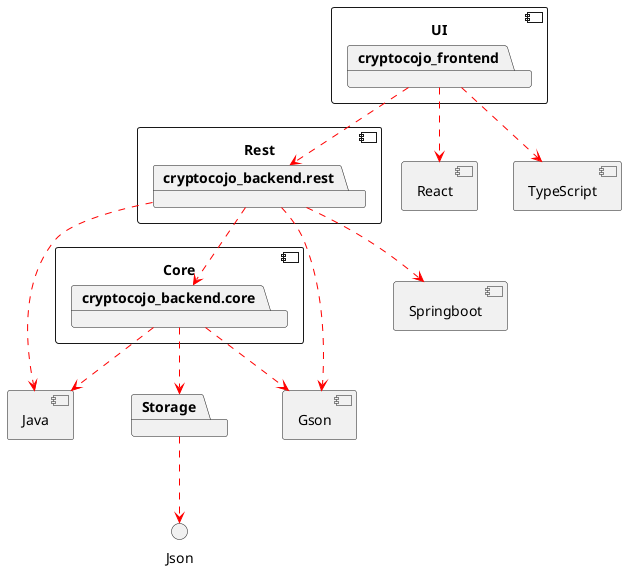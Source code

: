 @startuml Package_diagram.puml

component Core {
  package cryptocojo_backend.core {
  }
}

component Rest {
  package cryptocojo_backend.rest {
  }
}

component UI {
    package cryptocojo_frontend {
    }
}

package Storage{
}

[Java]
[Gson]
[Springboot]
[React]
[TypeScript]

cryptocojo_backend.rest .[#red,dashed,thickness=1].> cryptocojo_backend.core
cryptocojo_backend.rest .[#red,dashed,thickness=1].> Gson
cryptocojo_backend.rest .[#red,dashed,thickness=1].> Springboot
cryptocojo_backend.rest .[#red,dashed,thickness=1].> Java

cryptocojo_frontend .[#red,dashed,thickness=1].> cryptocojo_backend.rest
cryptocojo_frontend .[#red,dashed,thickness=1].> TypeScript
cryptocojo_frontend .[#red,dashed,thickness=1].> React

cryptocojo_backend.core .[#red,dashed,thickness=1].> Gson
cryptocojo_backend.core .[#red,dashed,thickness=1].> Storage
cryptocojo_backend.core .[#red,dashed,thickness=1].> Java

Storage .[#red,dashed,thickness=1].> Json

@enduml